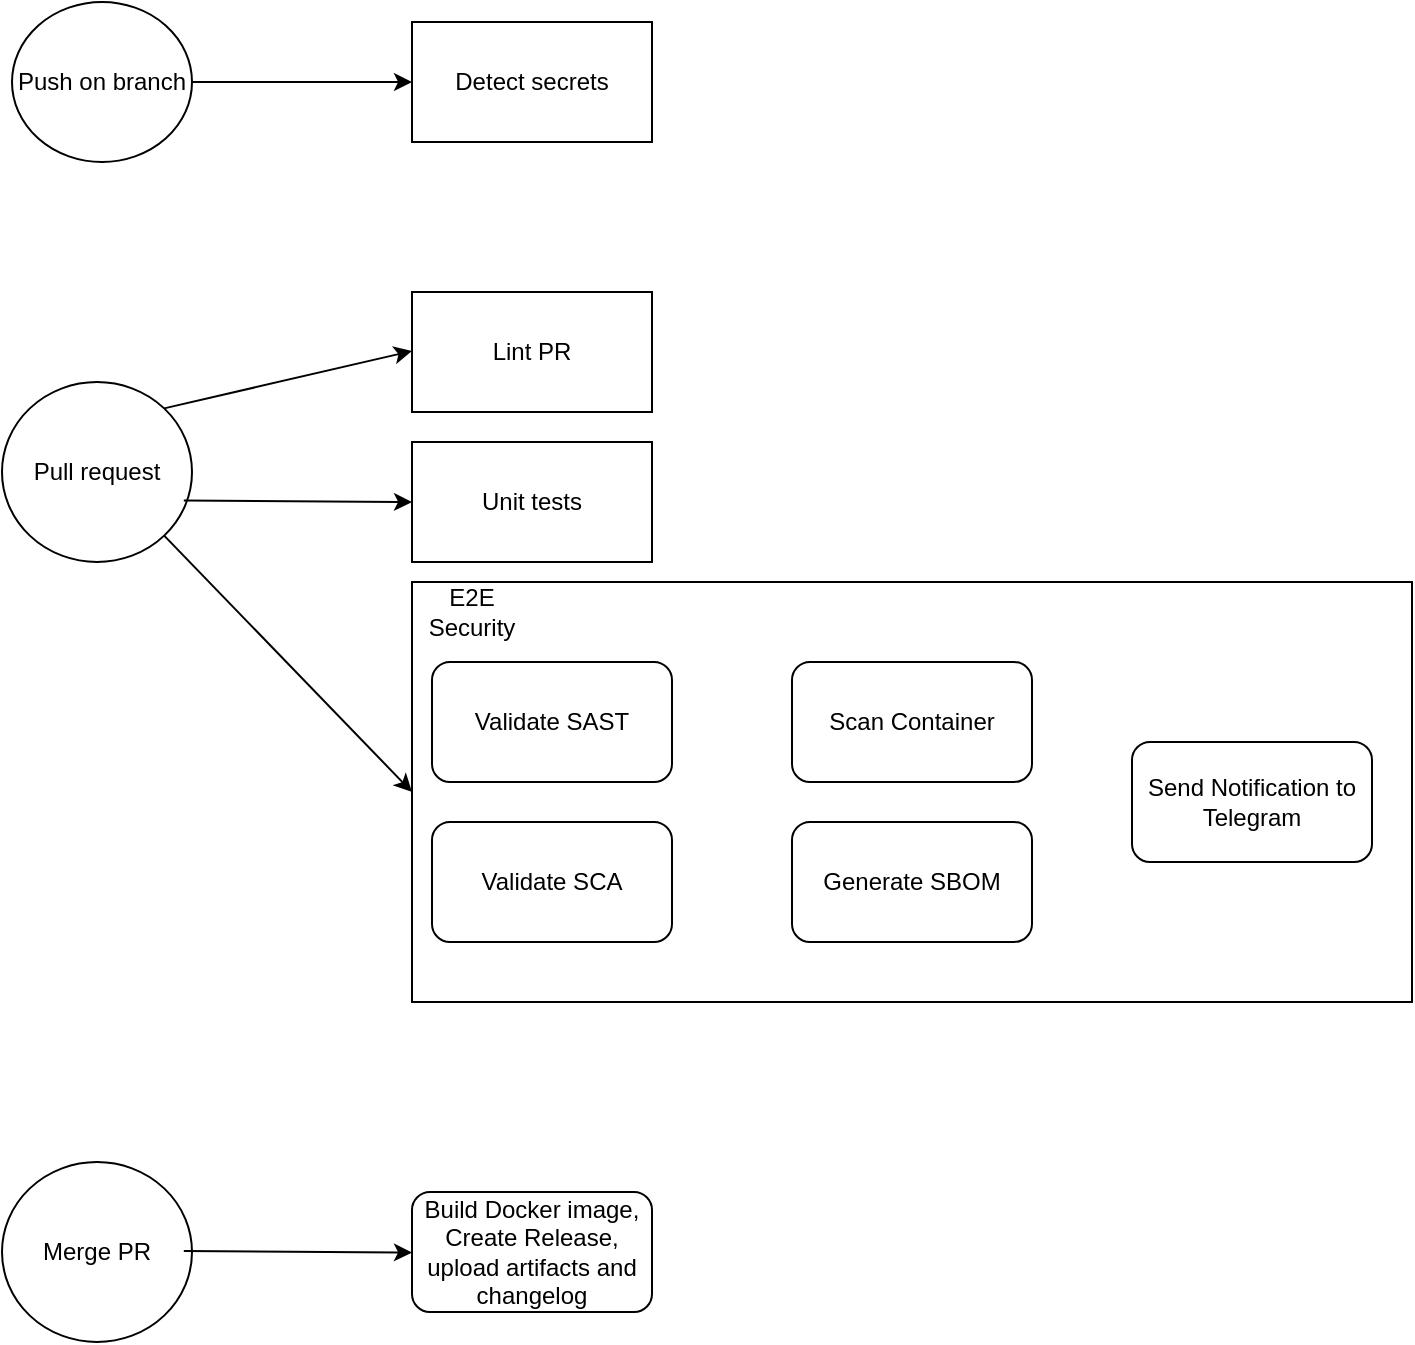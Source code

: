 <mxfile>
    <diagram id="4-Pl7l20j3m651ecNRm7" name="Page-1">
        <mxGraphModel dx="1652" dy="786" grid="1" gridSize="10" guides="1" tooltips="1" connect="1" arrows="1" fold="1" page="1" pageScale="1" pageWidth="827" pageHeight="1169" math="0" shadow="0">
            <root>
                <mxCell id="0"/>
                <mxCell id="1" parent="0"/>
                <mxCell id="2" value="Push on branch" style="ellipse;whiteSpace=wrap;html=1;" vertex="1" parent="1">
                    <mxGeometry x="40" y="80" width="90" height="80" as="geometry"/>
                </mxCell>
                <mxCell id="3" value="" style="endArrow=classic;html=1;exitX=1;exitY=0.5;exitDx=0;exitDy=0;" edge="1" parent="1" source="2">
                    <mxGeometry width="50" height="50" relative="1" as="geometry">
                        <mxPoint x="550" y="430" as="sourcePoint"/>
                        <mxPoint x="240" y="120" as="targetPoint"/>
                    </mxGeometry>
                </mxCell>
                <mxCell id="4" value="Detect secrets" style="rounded=0;whiteSpace=wrap;html=1;" vertex="1" parent="1">
                    <mxGeometry x="240" y="90" width="120" height="60" as="geometry"/>
                </mxCell>
                <mxCell id="5" value="Lint PR" style="rounded=0;whiteSpace=wrap;html=1;" vertex="1" parent="1">
                    <mxGeometry x="240" y="225" width="120" height="60" as="geometry"/>
                </mxCell>
                <mxCell id="6" value="Pull request" style="ellipse;whiteSpace=wrap;html=1;" vertex="1" parent="1">
                    <mxGeometry x="35" y="270" width="95" height="90" as="geometry"/>
                </mxCell>
                <mxCell id="7" value="" style="endArrow=classic;html=1;exitX=1;exitY=0;exitDx=0;exitDy=0;" edge="1" parent="1" source="6">
                    <mxGeometry width="50" height="50" relative="1" as="geometry">
                        <mxPoint x="130" y="254.5" as="sourcePoint"/>
                        <mxPoint x="240" y="254.5" as="targetPoint"/>
                    </mxGeometry>
                </mxCell>
                <mxCell id="8" value="Unit tests" style="rounded=0;whiteSpace=wrap;html=1;" vertex="1" parent="1">
                    <mxGeometry x="240" y="300" width="120" height="60" as="geometry"/>
                </mxCell>
                <mxCell id="9" value="" style="endArrow=classic;html=1;exitX=1;exitY=0;exitDx=0;exitDy=0;entryX=0;entryY=0.5;entryDx=0;entryDy=0;" edge="1" parent="1" target="8">
                    <mxGeometry width="50" height="50" relative="1" as="geometry">
                        <mxPoint x="125.909" y="329.252" as="sourcePoint"/>
                        <mxPoint x="250" y="300.74" as="targetPoint"/>
                    </mxGeometry>
                </mxCell>
                <mxCell id="10" value="" style="rounded=0;whiteSpace=wrap;html=1;" vertex="1" parent="1">
                    <mxGeometry x="240" y="370" width="500" height="210" as="geometry"/>
                </mxCell>
                <mxCell id="11" value="Validate SAST" style="rounded=1;whiteSpace=wrap;html=1;" vertex="1" parent="1">
                    <mxGeometry x="250" y="410" width="120" height="60" as="geometry"/>
                </mxCell>
                <mxCell id="12" value="E2E Security" style="text;html=1;strokeColor=none;fillColor=none;align=center;verticalAlign=middle;whiteSpace=wrap;rounded=0;" vertex="1" parent="1">
                    <mxGeometry x="240" y="370" width="60" height="30" as="geometry"/>
                </mxCell>
                <mxCell id="13" value="Validate SCA" style="rounded=1;whiteSpace=wrap;html=1;" vertex="1" parent="1">
                    <mxGeometry x="250" y="490" width="120" height="60" as="geometry"/>
                </mxCell>
                <mxCell id="14" value="Scan Container" style="rounded=1;whiteSpace=wrap;html=1;" vertex="1" parent="1">
                    <mxGeometry x="430" y="410" width="120" height="60" as="geometry"/>
                </mxCell>
                <mxCell id="15" value="Generate SBOM" style="rounded=1;whiteSpace=wrap;html=1;" vertex="1" parent="1">
                    <mxGeometry x="430" y="490" width="120" height="60" as="geometry"/>
                </mxCell>
                <mxCell id="16" value="Send Notification to Telegram" style="rounded=1;whiteSpace=wrap;html=1;" vertex="1" parent="1">
                    <mxGeometry x="600" y="450" width="120" height="60" as="geometry"/>
                </mxCell>
                <mxCell id="17" value="Merge PR" style="ellipse;whiteSpace=wrap;html=1;" vertex="1" parent="1">
                    <mxGeometry x="35" y="660" width="95" height="90" as="geometry"/>
                </mxCell>
                <mxCell id="18" value="" style="endArrow=classic;html=1;exitX=1;exitY=1;exitDx=0;exitDy=0;entryX=0;entryY=0.5;entryDx=0;entryDy=0;" edge="1" parent="1" source="6" target="10">
                    <mxGeometry width="50" height="50" relative="1" as="geometry">
                        <mxPoint x="79.999" y="359.002" as="sourcePoint"/>
                        <mxPoint x="194.09" y="359.75" as="targetPoint"/>
                    </mxGeometry>
                </mxCell>
                <mxCell id="20" value="" style="endArrow=classic;html=1;exitX=1;exitY=0;exitDx=0;exitDy=0;entryX=0;entryY=0.5;entryDx=0;entryDy=0;" edge="1" parent="1">
                    <mxGeometry width="50" height="50" relative="1" as="geometry">
                        <mxPoint x="125.909" y="704.502" as="sourcePoint"/>
                        <mxPoint x="240" y="705.25" as="targetPoint"/>
                    </mxGeometry>
                </mxCell>
                <mxCell id="22" value="Build Docker image, Create Release, upload artifacts and changelog" style="rounded=1;whiteSpace=wrap;html=1;" vertex="1" parent="1">
                    <mxGeometry x="240" y="675" width="120" height="60" as="geometry"/>
                </mxCell>
            </root>
        </mxGraphModel>
    </diagram>
</mxfile>
